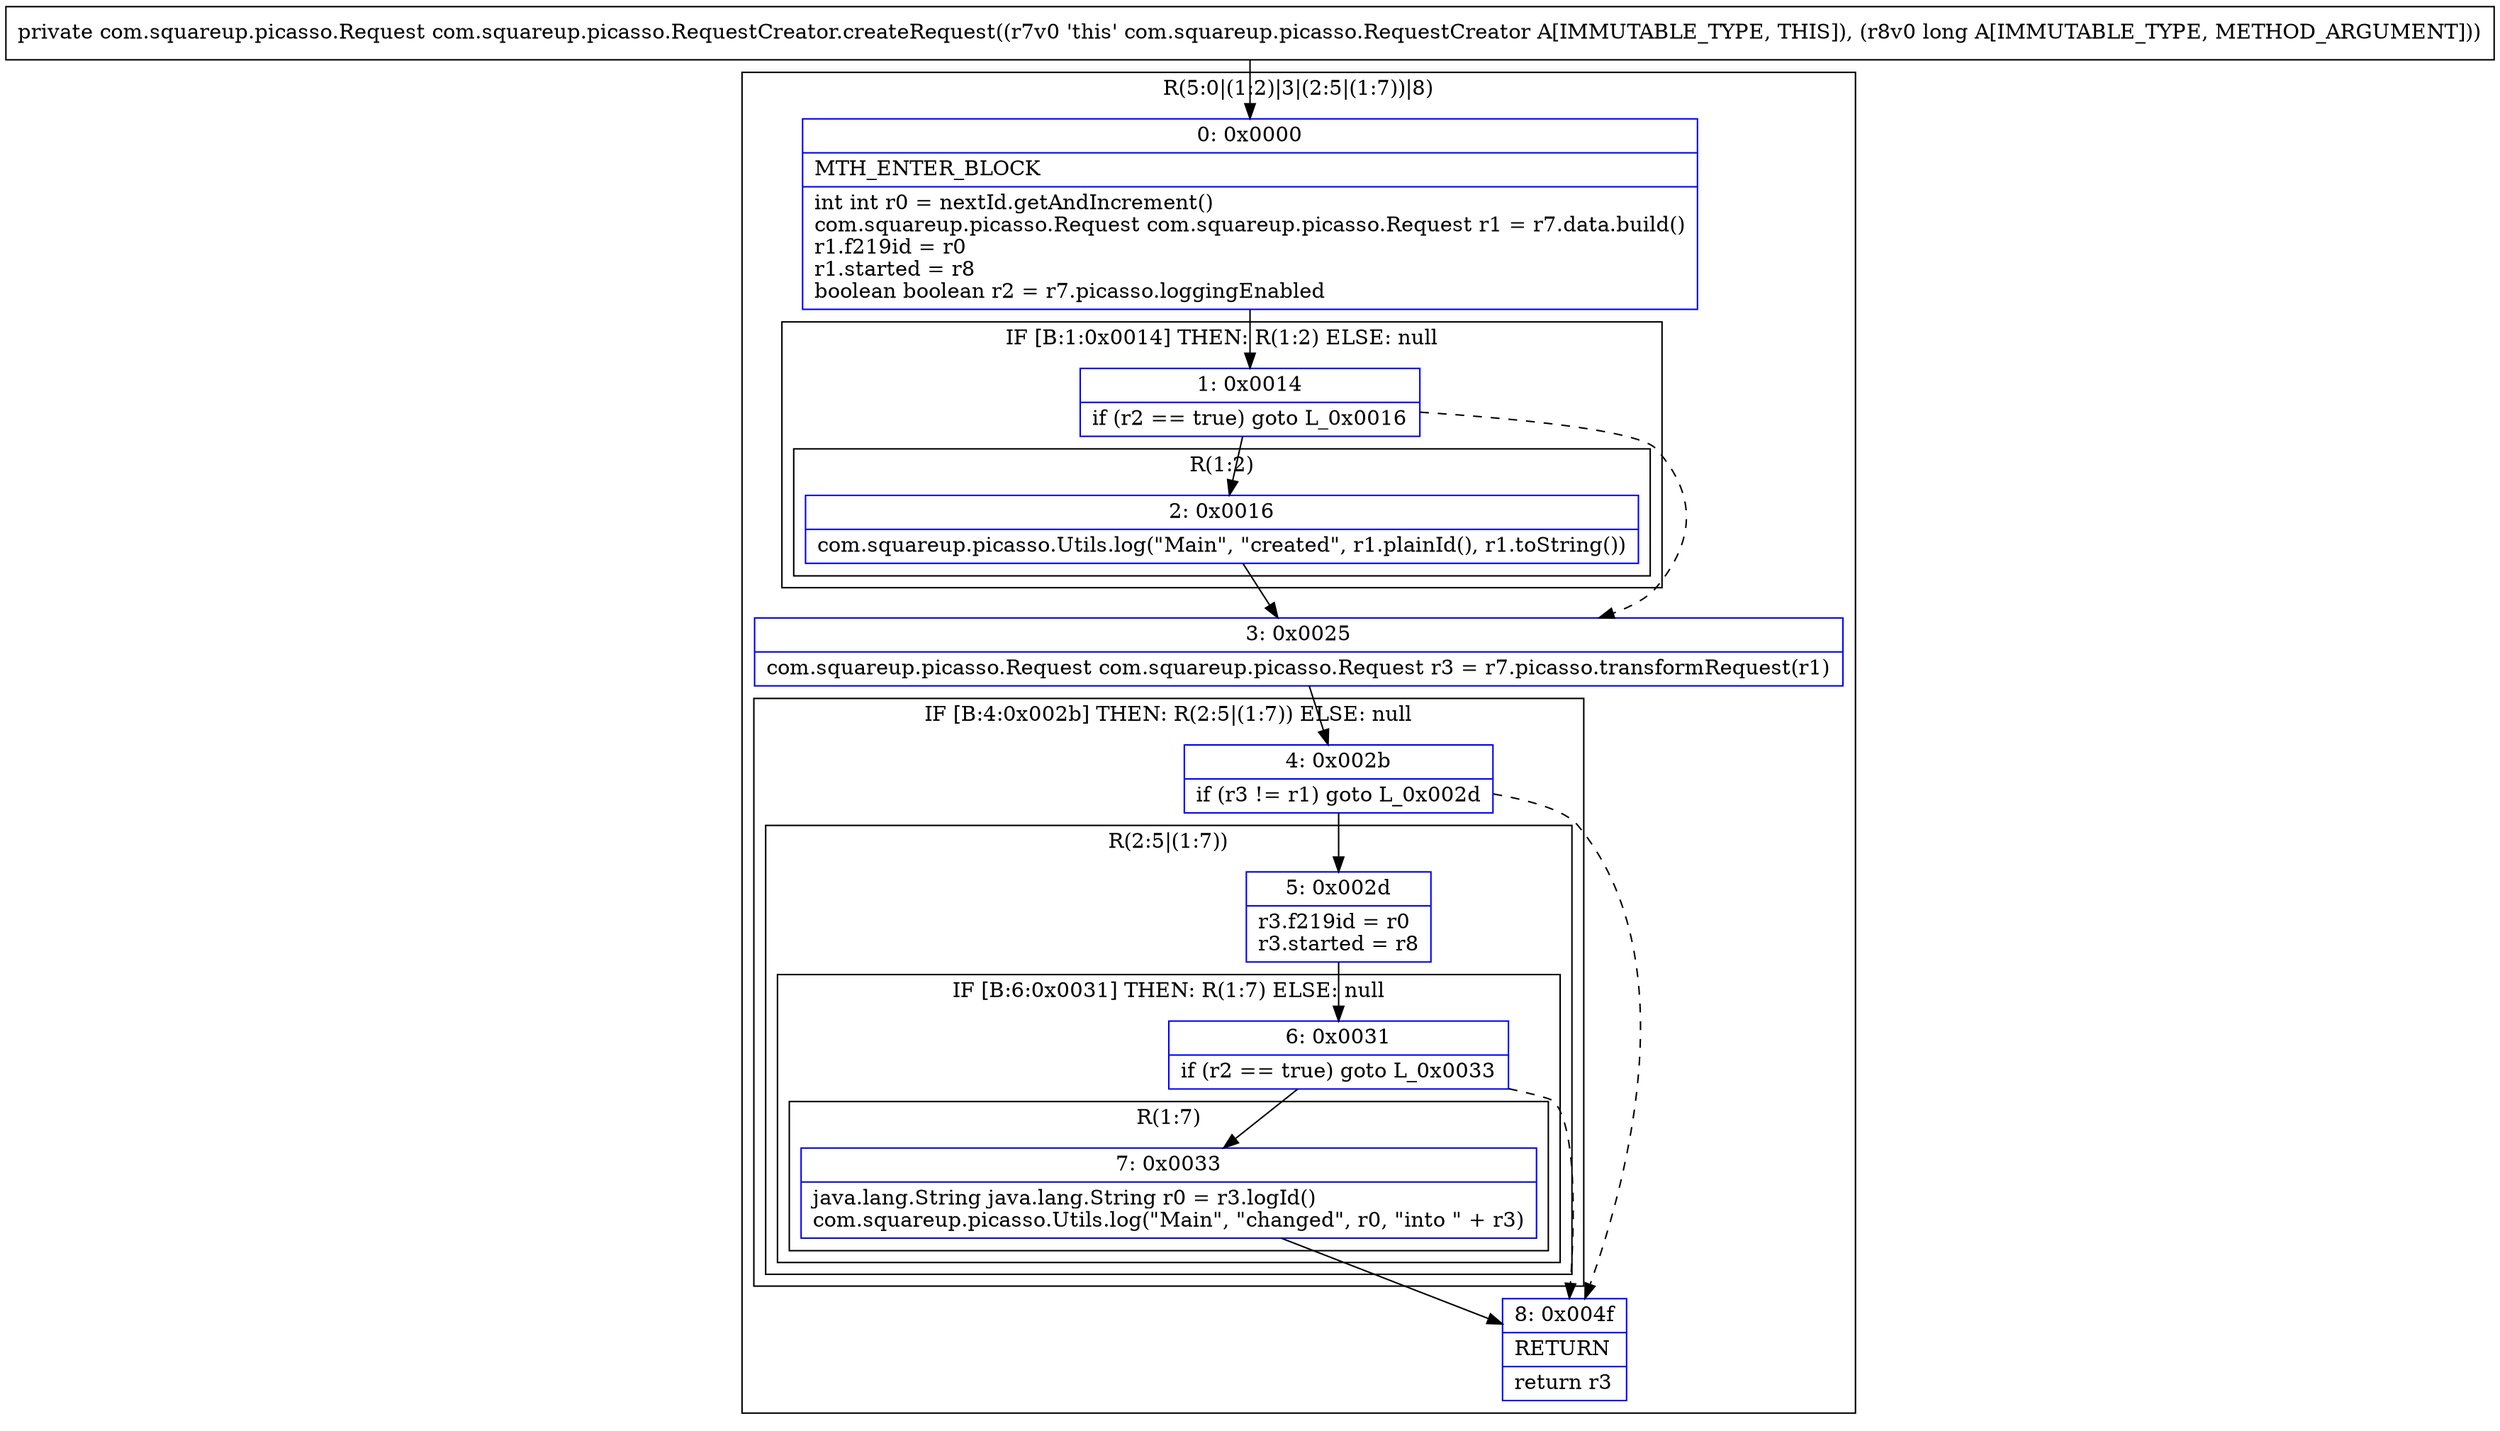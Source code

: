 digraph "CFG forcom.squareup.picasso.RequestCreator.createRequest(J)Lcom\/squareup\/picasso\/Request;" {
subgraph cluster_Region_2144579224 {
label = "R(5:0|(1:2)|3|(2:5|(1:7))|8)";
node [shape=record,color=blue];
Node_0 [shape=record,label="{0\:\ 0x0000|MTH_ENTER_BLOCK\l|int int r0 = nextId.getAndIncrement()\lcom.squareup.picasso.Request com.squareup.picasso.Request r1 = r7.data.build()\lr1.f219id = r0\lr1.started = r8\lboolean boolean r2 = r7.picasso.loggingEnabled\l}"];
subgraph cluster_IfRegion_27766695 {
label = "IF [B:1:0x0014] THEN: R(1:2) ELSE: null";
node [shape=record,color=blue];
Node_1 [shape=record,label="{1\:\ 0x0014|if (r2 == true) goto L_0x0016\l}"];
subgraph cluster_Region_5354579 {
label = "R(1:2)";
node [shape=record,color=blue];
Node_2 [shape=record,label="{2\:\ 0x0016|com.squareup.picasso.Utils.log(\"Main\", \"created\", r1.plainId(), r1.toString())\l}"];
}
}
Node_3 [shape=record,label="{3\:\ 0x0025|com.squareup.picasso.Request com.squareup.picasso.Request r3 = r7.picasso.transformRequest(r1)\l}"];
subgraph cluster_IfRegion_1675786797 {
label = "IF [B:4:0x002b] THEN: R(2:5|(1:7)) ELSE: null";
node [shape=record,color=blue];
Node_4 [shape=record,label="{4\:\ 0x002b|if (r3 != r1) goto L_0x002d\l}"];
subgraph cluster_Region_1673511525 {
label = "R(2:5|(1:7))";
node [shape=record,color=blue];
Node_5 [shape=record,label="{5\:\ 0x002d|r3.f219id = r0\lr3.started = r8\l}"];
subgraph cluster_IfRegion_479652124 {
label = "IF [B:6:0x0031] THEN: R(1:7) ELSE: null";
node [shape=record,color=blue];
Node_6 [shape=record,label="{6\:\ 0x0031|if (r2 == true) goto L_0x0033\l}"];
subgraph cluster_Region_300426737 {
label = "R(1:7)";
node [shape=record,color=blue];
Node_7 [shape=record,label="{7\:\ 0x0033|java.lang.String java.lang.String r0 = r3.logId()\lcom.squareup.picasso.Utils.log(\"Main\", \"changed\", r0, \"into \" + r3)\l}"];
}
}
}
}
Node_8 [shape=record,label="{8\:\ 0x004f|RETURN\l|return r3\l}"];
}
MethodNode[shape=record,label="{private com.squareup.picasso.Request com.squareup.picasso.RequestCreator.createRequest((r7v0 'this' com.squareup.picasso.RequestCreator A[IMMUTABLE_TYPE, THIS]), (r8v0 long A[IMMUTABLE_TYPE, METHOD_ARGUMENT])) }"];
MethodNode -> Node_0;
Node_0 -> Node_1;
Node_1 -> Node_2;
Node_1 -> Node_3[style=dashed];
Node_2 -> Node_3;
Node_3 -> Node_4;
Node_4 -> Node_5;
Node_4 -> Node_8[style=dashed];
Node_5 -> Node_6;
Node_6 -> Node_7;
Node_6 -> Node_8[style=dashed];
Node_7 -> Node_8;
}

